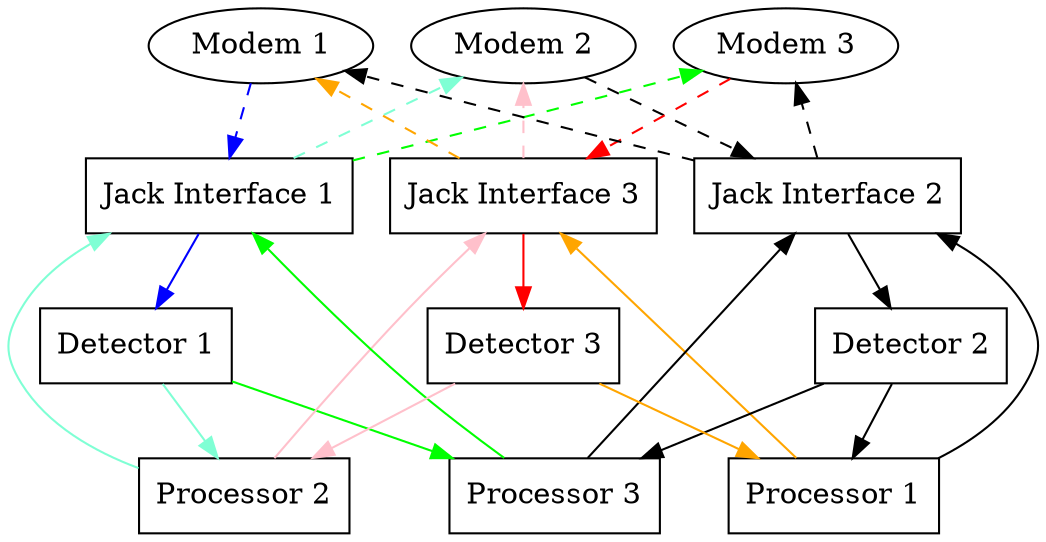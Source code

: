 digraph G {
  // red = packet from modem 2
  // pink = packet from modem 2 -> modem 1
  // orange = package from modem 2 -> modem 0

  // blue = packet from modem 0
  // teal  = packet from modem 0 -> modem 1
  // green = packet from modem 0 -> modem 2
  
  node [shape=box]
  {node [shape=ellipse]; rank = same; audio_0; audio_1; audio_2;}

  subgraph 0
  {
     audio_0 [label="Modem 1"];
     jack_thread_0 [label="Jack Interface 1"];
     detector_thread_0 [label="Detector 1"];
     processor_thread_0 [label="Processor 1"];
     audio_0 -> jack_thread_0 [color=blue, style=dashed];
     jack_thread_0 -> detector_thread_0  [color=blue];
     detector_thread_0 -> processor_thread_1 [color=aquamarine];
     detector_thread_0 -> processor_thread_2 [color=green];
     processor_thread_0 -> jack_thread_1
     jack_thread_1 -> audio_0 [style=dashed]
     processor_thread_0 -> jack_thread_2  [color=orange]
     jack_thread_2 -> audio_0  [style=dashed, color=orange]
  }
  subgraph 1
  {
     audio_1 [label="Modem 2"];
     jack_thread_1 [label="Jack Interface 2"];
     detector_thread_1 [label="Detector 2"];
     processor_thread_1 [label="Processor 2"];

     audio_1 -> jack_thread_1 [style=dashed];


     jack_thread_1 -> detector_thread_1 -> processor_thread_0
                   detector_thread_1 -> processor_thread_2
     processor_thread_1 -> jack_thread_0 [color=aquamarine]
     jack_thread_0 -> audio_1 [color=aquamarine, style=dashed]
     processor_thread_1 -> jack_thread_2 [color=pink]
     jack_thread_2 -> audio_1 [color=pink, style=dashed]
  } 
  subgraph 2
  {
     audio_2 [label="Modem 3"];
     jack_thread_2 [label="Jack Interface 3"];
     detector_thread_2 [label="Detector 3"];
     processor_thread_2 [label="Processor 3"];


     audio_2 -> jack_thread_2 [color=red, style=dashed]
     jack_thread_2 -> detector_thread_2  [color=red]
     detector_thread_2 -> processor_thread_0 [color=orange]
     detector_thread_2 -> processor_thread_1 [color=pink]
     processor_thread_2 -> jack_thread_0  [color=green]
     jack_thread_0 -> audio_2 [color=green, style=dashed]
     processor_thread_2 -> jack_thread_1 
     jack_thread_1 -> audio_2 [style=dashed]
  }

  {rank = same; jack_thread_0; jack_thread_1; jack_thread_2;}
  {rank = same; detector_thread_0; detector_thread_1; detector_thread_2;}
  {rank = same; processor_thread_0; processor_thread_1; processor_thread_2;}




}

